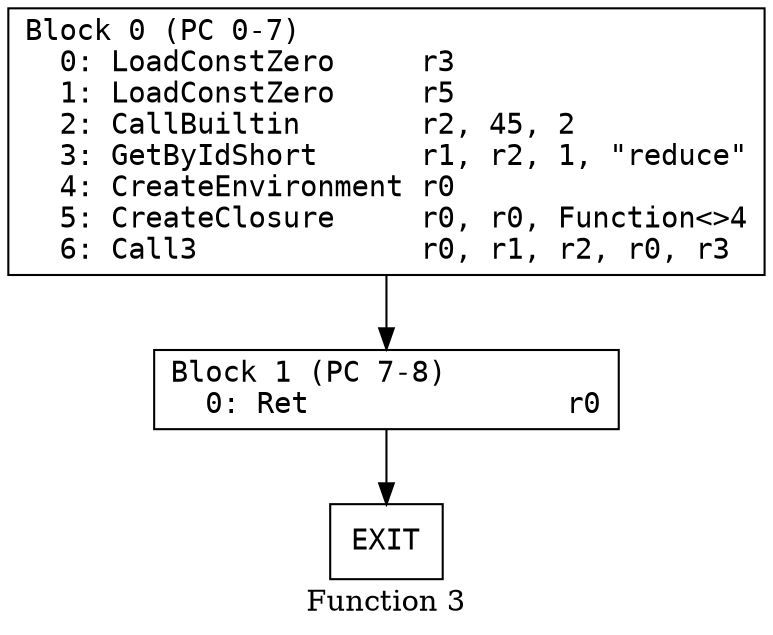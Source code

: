 // Function 3 from cjs_v96
// Generated from data/cjs_v96.dot

digraph {
  rankdir=TB;
  node [shape=box, fontname="monospace"];

  label = "Function 3";
  style = filled;
  color = lightgrey;

  f3_n0 [ label = "Block 0 (PC 0-7)\l  0: LoadConstZero     r3\l  1: LoadConstZero     r5\l  2: CallBuiltin       r2, 45, 2\l  3: GetByIdShort      r1, r2, 1, \"reduce\"\l  4: CreateEnvironment r0\l  5: CreateClosure     r0, r0, Function<>4\l  6: Call3             r0, r1, r2, r0, r3\l" ]
  f3_n1 [ label = "Block 1 (PC 7-8)\l  0: Ret               r0\l" ]
  f3_n2 [ label = "EXIT" ]

  f3_n0 -> f3_n1
  f3_n1 -> f3_n2
}
